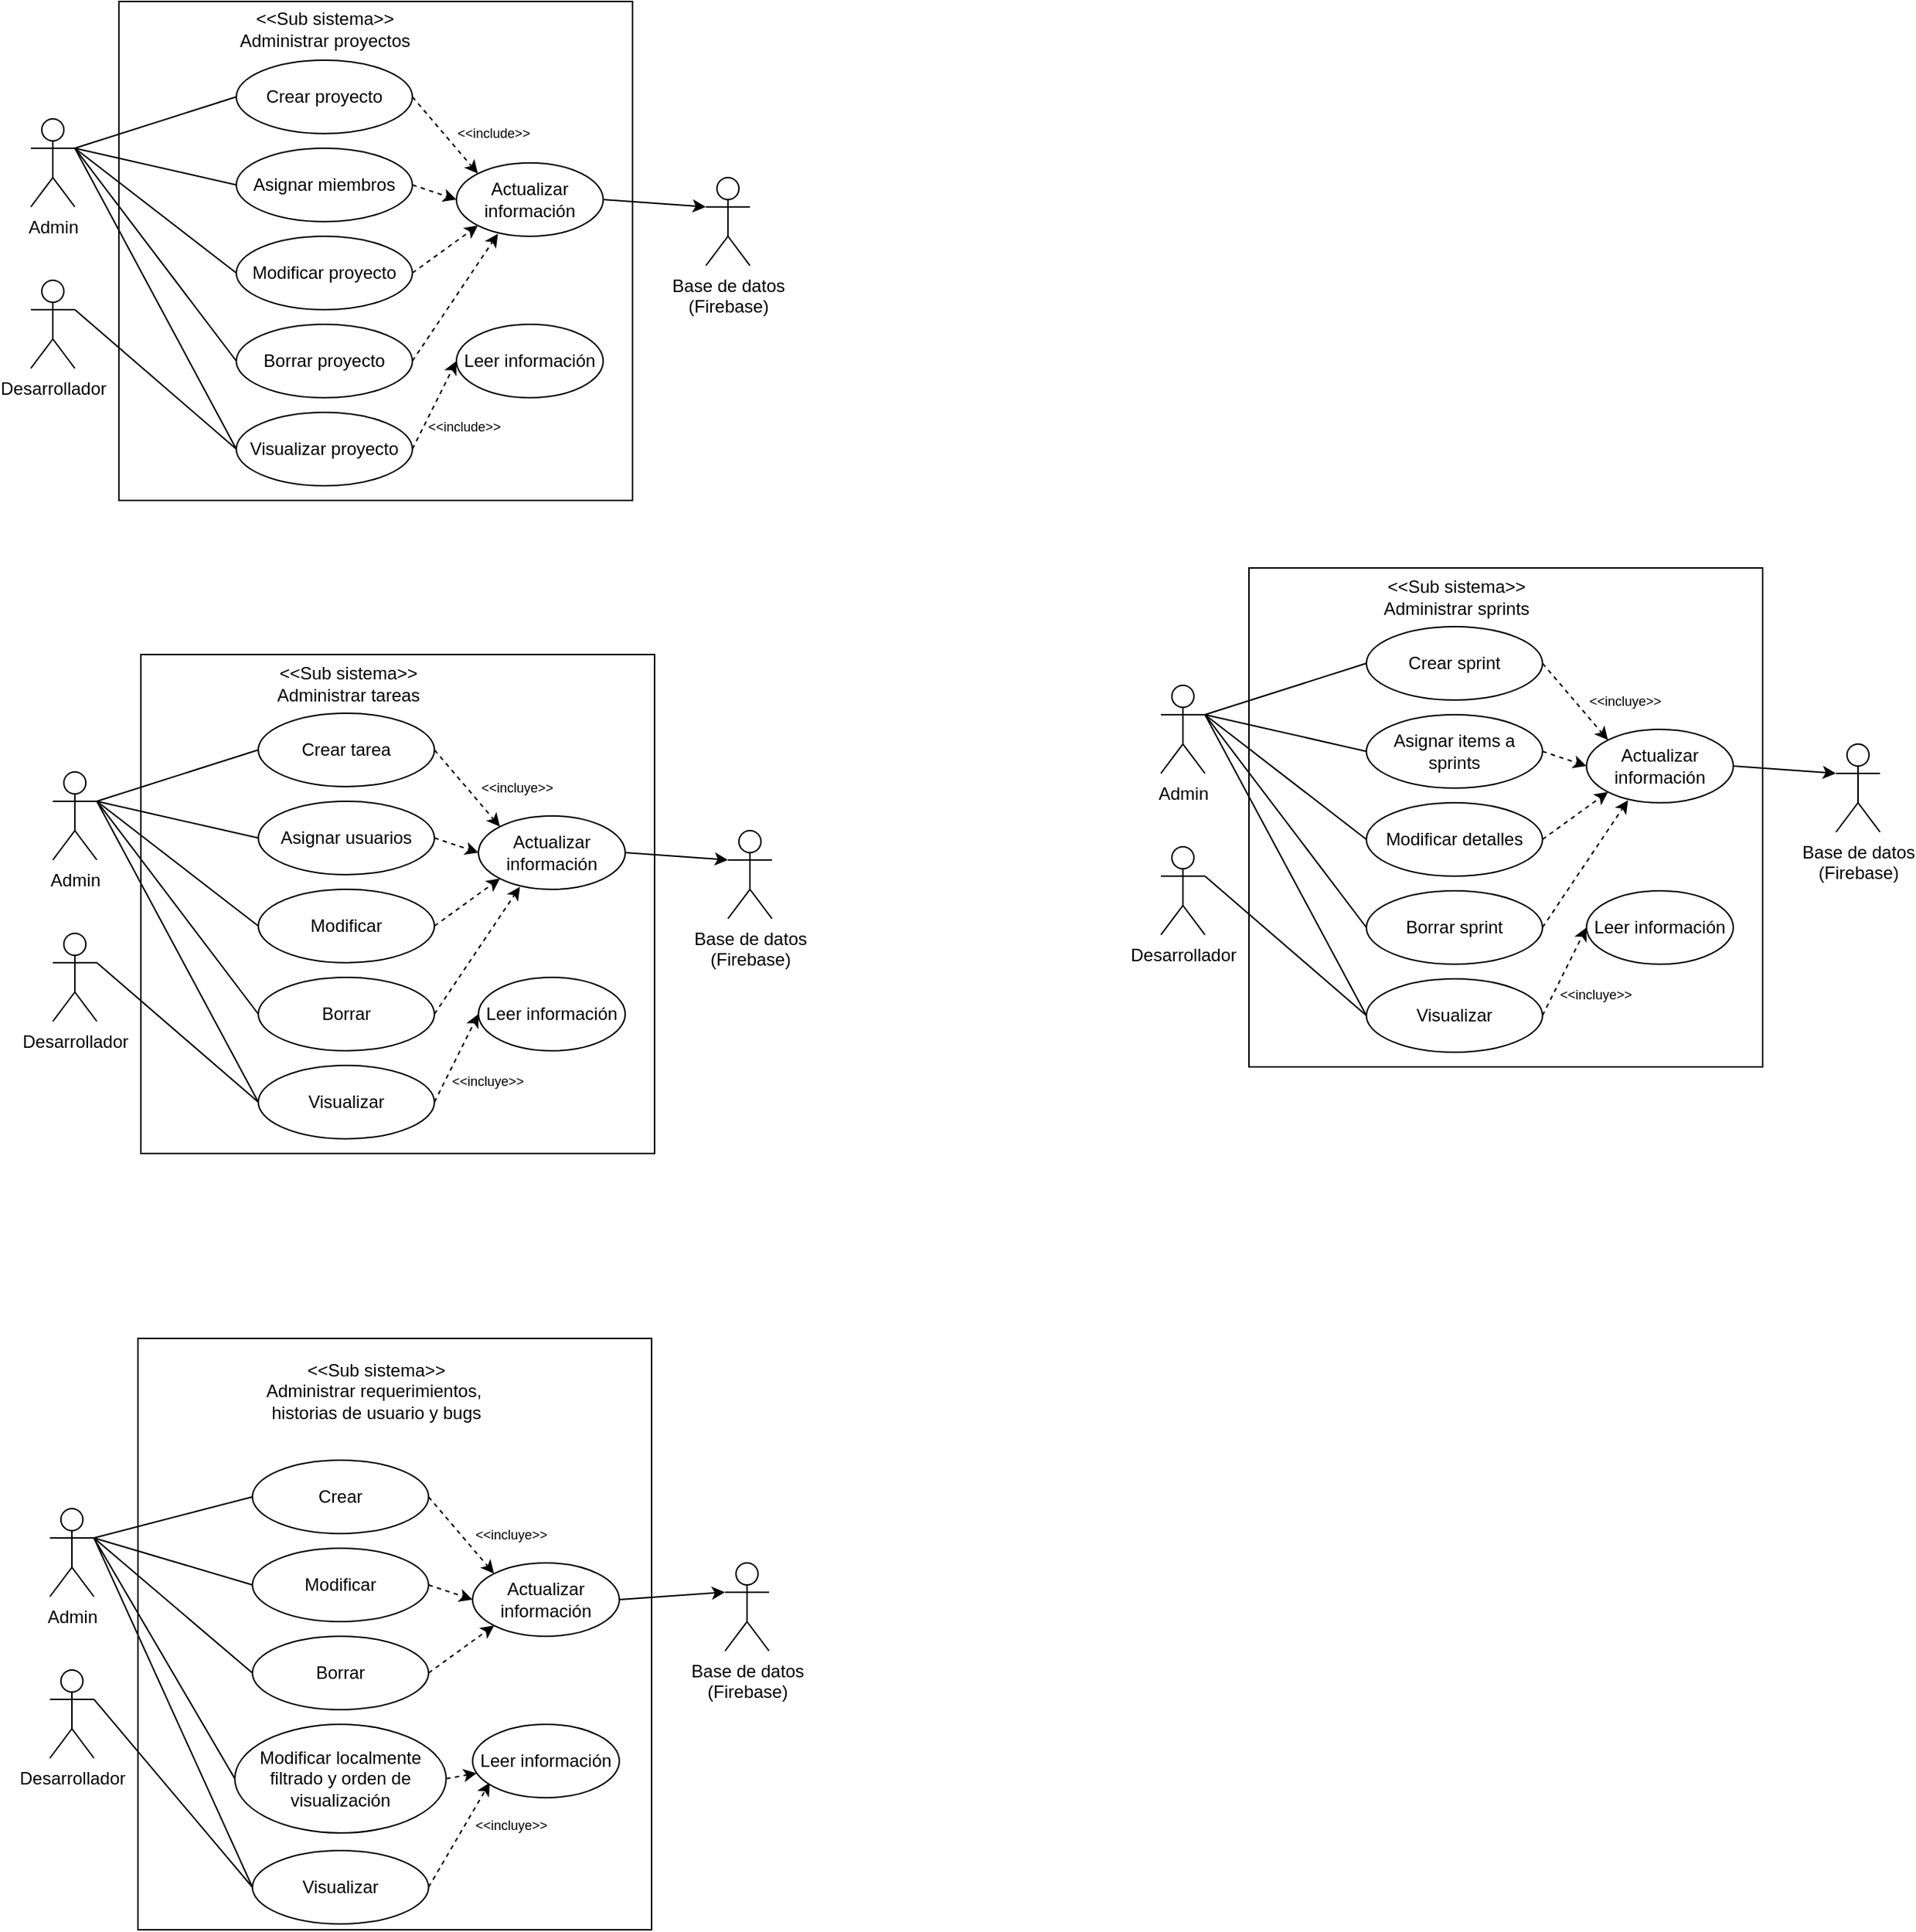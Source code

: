 <mxfile version="27.1.4">
  <diagram name="Page-1" id="r1gqqM0i9GKPcq_8EENj">
    <mxGraphModel dx="2594" dy="1499" grid="0" gridSize="10" guides="1" tooltips="1" connect="1" arrows="1" fold="1" page="1" pageScale="1" pageWidth="850" pageHeight="1100" math="0" shadow="0">
      <root>
        <mxCell id="0" />
        <mxCell id="1" parent="0" />
        <mxCell id="-OMRtR1ukcJp4NZzfe01-68" value="" style="group" parent="1" vertex="1" connectable="0">
          <mxGeometry x="170" y="149" width="490" height="341" as="geometry" />
        </mxCell>
        <mxCell id="-OMRtR1ukcJp4NZzfe01-5" value="" style="rounded=0;whiteSpace=wrap;html=1;" parent="-OMRtR1ukcJp4NZzfe01-68" vertex="1">
          <mxGeometry x="60" y="1" width="350" height="340" as="geometry" />
        </mxCell>
        <mxCell id="-OMRtR1ukcJp4NZzfe01-20" style="edgeStyle=none;rounded=0;orthogonalLoop=1;jettySize=auto;html=1;exitX=1;exitY=0.333;exitDx=0;exitDy=0;exitPerimeter=0;entryX=0;entryY=0.5;entryDx=0;entryDy=0;endArrow=none;startFill=0;" parent="-OMRtR1ukcJp4NZzfe01-68" source="-OMRtR1ukcJp4NZzfe01-1" target="-OMRtR1ukcJp4NZzfe01-6" edge="1">
          <mxGeometry relative="1" as="geometry" />
        </mxCell>
        <mxCell id="-OMRtR1ukcJp4NZzfe01-21" style="edgeStyle=none;rounded=0;orthogonalLoop=1;jettySize=auto;html=1;exitX=1;exitY=0.333;exitDx=0;exitDy=0;exitPerimeter=0;entryX=0;entryY=0.5;entryDx=0;entryDy=0;endArrow=none;startFill=0;" parent="-OMRtR1ukcJp4NZzfe01-68" source="-OMRtR1ukcJp4NZzfe01-1" target="-OMRtR1ukcJp4NZzfe01-7" edge="1">
          <mxGeometry relative="1" as="geometry" />
        </mxCell>
        <mxCell id="-OMRtR1ukcJp4NZzfe01-22" style="edgeStyle=none;rounded=0;orthogonalLoop=1;jettySize=auto;html=1;exitX=1;exitY=0.333;exitDx=0;exitDy=0;exitPerimeter=0;entryX=0;entryY=0.5;entryDx=0;entryDy=0;endArrow=none;startFill=0;" parent="-OMRtR1ukcJp4NZzfe01-68" source="-OMRtR1ukcJp4NZzfe01-1" target="-OMRtR1ukcJp4NZzfe01-11" edge="1">
          <mxGeometry relative="1" as="geometry" />
        </mxCell>
        <mxCell id="-OMRtR1ukcJp4NZzfe01-24" style="edgeStyle=none;rounded=0;orthogonalLoop=1;jettySize=auto;html=1;exitX=1;exitY=0.333;exitDx=0;exitDy=0;exitPerimeter=0;entryX=0;entryY=0.5;entryDx=0;entryDy=0;endArrow=none;startFill=0;" parent="-OMRtR1ukcJp4NZzfe01-68" source="-OMRtR1ukcJp4NZzfe01-1" target="-OMRtR1ukcJp4NZzfe01-12" edge="1">
          <mxGeometry relative="1" as="geometry" />
        </mxCell>
        <mxCell id="-OMRtR1ukcJp4NZzfe01-25" style="edgeStyle=none;rounded=0;orthogonalLoop=1;jettySize=auto;html=1;exitX=1;exitY=0.333;exitDx=0;exitDy=0;exitPerimeter=0;entryX=0;entryY=0.5;entryDx=0;entryDy=0;endArrow=none;startFill=0;" parent="-OMRtR1ukcJp4NZzfe01-68" source="-OMRtR1ukcJp4NZzfe01-1" target="-OMRtR1ukcJp4NZzfe01-8" edge="1">
          <mxGeometry relative="1" as="geometry" />
        </mxCell>
        <mxCell id="-OMRtR1ukcJp4NZzfe01-1" value="Admin" style="shape=umlActor;verticalLabelPosition=bottom;verticalAlign=top;html=1;outlineConnect=0;" parent="-OMRtR1ukcJp4NZzfe01-68" vertex="1">
          <mxGeometry y="81" width="30" height="60" as="geometry" />
        </mxCell>
        <mxCell id="-OMRtR1ukcJp4NZzfe01-26" style="edgeStyle=none;rounded=0;orthogonalLoop=1;jettySize=auto;html=1;exitX=1;exitY=0.333;exitDx=0;exitDy=0;exitPerimeter=0;entryX=0;entryY=0.5;entryDx=0;entryDy=0;endArrow=none;startFill=0;" parent="-OMRtR1ukcJp4NZzfe01-68" source="-OMRtR1ukcJp4NZzfe01-2" target="-OMRtR1ukcJp4NZzfe01-8" edge="1">
          <mxGeometry relative="1" as="geometry" />
        </mxCell>
        <mxCell id="-OMRtR1ukcJp4NZzfe01-2" value="Desarrollador" style="shape=umlActor;verticalLabelPosition=bottom;verticalAlign=top;html=1;outlineConnect=0;" parent="-OMRtR1ukcJp4NZzfe01-68" vertex="1">
          <mxGeometry y="191" width="30" height="60" as="geometry" />
        </mxCell>
        <mxCell id="-OMRtR1ukcJp4NZzfe01-34" style="edgeStyle=none;rounded=0;orthogonalLoop=1;jettySize=auto;html=1;exitX=1;exitY=0.5;exitDx=0;exitDy=0;entryX=0;entryY=0;entryDx=0;entryDy=0;dashed=1;" parent="-OMRtR1ukcJp4NZzfe01-68" source="-OMRtR1ukcJp4NZzfe01-6" target="-OMRtR1ukcJp4NZzfe01-32" edge="1">
          <mxGeometry relative="1" as="geometry" />
        </mxCell>
        <mxCell id="-OMRtR1ukcJp4NZzfe01-6" value="Crear proyecto" style="ellipse;whiteSpace=wrap;html=1;" parent="-OMRtR1ukcJp4NZzfe01-68" vertex="1">
          <mxGeometry x="140" y="41" width="120" height="50" as="geometry" />
        </mxCell>
        <mxCell id="-OMRtR1ukcJp4NZzfe01-35" style="edgeStyle=none;rounded=0;orthogonalLoop=1;jettySize=auto;html=1;exitX=1;exitY=0.5;exitDx=0;exitDy=0;entryX=0;entryY=0.5;entryDx=0;entryDy=0;dashed=1;" parent="-OMRtR1ukcJp4NZzfe01-68" source="-OMRtR1ukcJp4NZzfe01-7" target="-OMRtR1ukcJp4NZzfe01-32" edge="1">
          <mxGeometry relative="1" as="geometry" />
        </mxCell>
        <mxCell id="-OMRtR1ukcJp4NZzfe01-7" value="Asignar miembros" style="ellipse;whiteSpace=wrap;html=1;" parent="-OMRtR1ukcJp4NZzfe01-68" vertex="1">
          <mxGeometry x="140" y="101" width="120" height="50" as="geometry" />
        </mxCell>
        <mxCell id="-OMRtR1ukcJp4NZzfe01-38" style="edgeStyle=none;rounded=0;orthogonalLoop=1;jettySize=auto;html=1;exitX=1;exitY=0.5;exitDx=0;exitDy=0;entryX=0;entryY=0.5;entryDx=0;entryDy=0;dashed=1;" parent="-OMRtR1ukcJp4NZzfe01-68" source="-OMRtR1ukcJp4NZzfe01-8" target="-OMRtR1ukcJp4NZzfe01-33" edge="1">
          <mxGeometry relative="1" as="geometry" />
        </mxCell>
        <mxCell id="-OMRtR1ukcJp4NZzfe01-8" value="Visualizar proyecto" style="ellipse;whiteSpace=wrap;html=1;" parent="-OMRtR1ukcJp4NZzfe01-68" vertex="1">
          <mxGeometry x="140" y="281" width="120" height="50" as="geometry" />
        </mxCell>
        <mxCell id="-OMRtR1ukcJp4NZzfe01-36" style="edgeStyle=none;rounded=0;orthogonalLoop=1;jettySize=auto;html=1;exitX=1;exitY=0.5;exitDx=0;exitDy=0;entryX=0;entryY=1;entryDx=0;entryDy=0;dashed=1;" parent="-OMRtR1ukcJp4NZzfe01-68" source="-OMRtR1ukcJp4NZzfe01-11" target="-OMRtR1ukcJp4NZzfe01-32" edge="1">
          <mxGeometry relative="1" as="geometry" />
        </mxCell>
        <mxCell id="-OMRtR1ukcJp4NZzfe01-11" value="Modificar proyecto" style="ellipse;whiteSpace=wrap;html=1;" parent="-OMRtR1ukcJp4NZzfe01-68" vertex="1">
          <mxGeometry x="140" y="161" width="120" height="50" as="geometry" />
        </mxCell>
        <mxCell id="-OMRtR1ukcJp4NZzfe01-12" value="Borrar proyecto" style="ellipse;whiteSpace=wrap;html=1;" parent="-OMRtR1ukcJp4NZzfe01-68" vertex="1">
          <mxGeometry x="140" y="221" width="120" height="50" as="geometry" />
        </mxCell>
        <mxCell id="-OMRtR1ukcJp4NZzfe01-18" value="&lt;div&gt;&amp;lt;&amp;lt;Sub sistema&amp;gt;&amp;gt;&lt;/div&gt;Administrar proyectos" style="text;html=1;align=center;verticalAlign=middle;resizable=0;points=[];autosize=1;strokeColor=none;fillColor=none;" parent="-OMRtR1ukcJp4NZzfe01-68" vertex="1">
          <mxGeometry x="130" width="140" height="40" as="geometry" />
        </mxCell>
        <mxCell id="-OMRtR1ukcJp4NZzfe01-19" value="Base de datos&lt;div&gt;(Firebase)&lt;/div&gt;" style="shape=umlActor;verticalLabelPosition=bottom;verticalAlign=top;html=1;outlineConnect=0;" parent="-OMRtR1ukcJp4NZzfe01-68" vertex="1">
          <mxGeometry x="460" y="121" width="30" height="60" as="geometry" />
        </mxCell>
        <mxCell id="-OMRtR1ukcJp4NZzfe01-32" value="Actualizar&lt;div&gt;información&lt;/div&gt;" style="ellipse;whiteSpace=wrap;html=1;" parent="-OMRtR1ukcJp4NZzfe01-68" vertex="1">
          <mxGeometry x="290" y="111" width="100" height="50" as="geometry" />
        </mxCell>
        <mxCell id="-OMRtR1ukcJp4NZzfe01-33" value="Leer información" style="ellipse;whiteSpace=wrap;html=1;" parent="-OMRtR1ukcJp4NZzfe01-68" vertex="1">
          <mxGeometry x="290" y="221" width="100" height="50" as="geometry" />
        </mxCell>
        <mxCell id="-OMRtR1ukcJp4NZzfe01-37" style="edgeStyle=none;rounded=0;orthogonalLoop=1;jettySize=auto;html=1;exitX=1;exitY=0.5;exitDx=0;exitDy=0;entryX=0.283;entryY=0.965;entryDx=0;entryDy=0;entryPerimeter=0;dashed=1;" parent="-OMRtR1ukcJp4NZzfe01-68" source="-OMRtR1ukcJp4NZzfe01-12" target="-OMRtR1ukcJp4NZzfe01-32" edge="1">
          <mxGeometry relative="1" as="geometry" />
        </mxCell>
        <mxCell id="-OMRtR1ukcJp4NZzfe01-39" style="edgeStyle=none;rounded=0;orthogonalLoop=1;jettySize=auto;html=1;exitX=1;exitY=0.5;exitDx=0;exitDy=0;entryX=0;entryY=0.333;entryDx=0;entryDy=0;entryPerimeter=0;" parent="-OMRtR1ukcJp4NZzfe01-68" source="-OMRtR1ukcJp4NZzfe01-32" target="-OMRtR1ukcJp4NZzfe01-19" edge="1">
          <mxGeometry relative="1" as="geometry" />
        </mxCell>
        <mxCell id="-OMRtR1ukcJp4NZzfe01-40" value="&amp;lt;&amp;lt;include&amp;gt;&amp;gt;" style="text;html=1;align=center;verticalAlign=middle;resizable=0;points=[];autosize=1;strokeColor=none;fillColor=none;fontSize=9;" parent="-OMRtR1ukcJp4NZzfe01-68" vertex="1">
          <mxGeometry x="280" y="81" width="70" height="20" as="geometry" />
        </mxCell>
        <mxCell id="-OMRtR1ukcJp4NZzfe01-41" value="&amp;lt;&amp;lt;include&amp;gt;&amp;gt;" style="text;html=1;align=center;verticalAlign=middle;resizable=0;points=[];autosize=1;strokeColor=none;fillColor=none;fontSize=9;" parent="-OMRtR1ukcJp4NZzfe01-68" vertex="1">
          <mxGeometry x="260" y="281" width="70" height="20" as="geometry" />
        </mxCell>
        <mxCell id="-OMRtR1ukcJp4NZzfe01-69" value="" style="group" parent="1" vertex="1" connectable="0">
          <mxGeometry x="185" y="594" width="490" height="341" as="geometry" />
        </mxCell>
        <mxCell id="-OMRtR1ukcJp4NZzfe01-70" value="" style="rounded=0;whiteSpace=wrap;html=1;" parent="-OMRtR1ukcJp4NZzfe01-69" vertex="1">
          <mxGeometry x="60" y="1" width="350" height="340" as="geometry" />
        </mxCell>
        <mxCell id="-OMRtR1ukcJp4NZzfe01-71" style="edgeStyle=none;rounded=0;orthogonalLoop=1;jettySize=auto;html=1;exitX=1;exitY=0.333;exitDx=0;exitDy=0;exitPerimeter=0;entryX=0;entryY=0.5;entryDx=0;entryDy=0;endArrow=none;startFill=0;" parent="-OMRtR1ukcJp4NZzfe01-69" source="-OMRtR1ukcJp4NZzfe01-76" target="-OMRtR1ukcJp4NZzfe01-80" edge="1">
          <mxGeometry relative="1" as="geometry" />
        </mxCell>
        <mxCell id="-OMRtR1ukcJp4NZzfe01-72" style="edgeStyle=none;rounded=0;orthogonalLoop=1;jettySize=auto;html=1;exitX=1;exitY=0.333;exitDx=0;exitDy=0;exitPerimeter=0;entryX=0;entryY=0.5;entryDx=0;entryDy=0;endArrow=none;startFill=0;" parent="-OMRtR1ukcJp4NZzfe01-69" source="-OMRtR1ukcJp4NZzfe01-76" target="-OMRtR1ukcJp4NZzfe01-82" edge="1">
          <mxGeometry relative="1" as="geometry" />
        </mxCell>
        <mxCell id="-OMRtR1ukcJp4NZzfe01-73" style="edgeStyle=none;rounded=0;orthogonalLoop=1;jettySize=auto;html=1;exitX=1;exitY=0.333;exitDx=0;exitDy=0;exitPerimeter=0;entryX=0;entryY=0.5;entryDx=0;entryDy=0;endArrow=none;startFill=0;" parent="-OMRtR1ukcJp4NZzfe01-69" source="-OMRtR1ukcJp4NZzfe01-76" target="-OMRtR1ukcJp4NZzfe01-86" edge="1">
          <mxGeometry relative="1" as="geometry" />
        </mxCell>
        <mxCell id="-OMRtR1ukcJp4NZzfe01-74" style="edgeStyle=none;rounded=0;orthogonalLoop=1;jettySize=auto;html=1;exitX=1;exitY=0.333;exitDx=0;exitDy=0;exitPerimeter=0;entryX=0;entryY=0.5;entryDx=0;entryDy=0;endArrow=none;startFill=0;" parent="-OMRtR1ukcJp4NZzfe01-69" source="-OMRtR1ukcJp4NZzfe01-76" target="-OMRtR1ukcJp4NZzfe01-87" edge="1">
          <mxGeometry relative="1" as="geometry" />
        </mxCell>
        <mxCell id="-OMRtR1ukcJp4NZzfe01-75" style="edgeStyle=none;rounded=0;orthogonalLoop=1;jettySize=auto;html=1;exitX=1;exitY=0.333;exitDx=0;exitDy=0;exitPerimeter=0;entryX=0;entryY=0.5;entryDx=0;entryDy=0;endArrow=none;startFill=0;" parent="-OMRtR1ukcJp4NZzfe01-69" source="-OMRtR1ukcJp4NZzfe01-76" target="-OMRtR1ukcJp4NZzfe01-84" edge="1">
          <mxGeometry relative="1" as="geometry" />
        </mxCell>
        <mxCell id="-OMRtR1ukcJp4NZzfe01-76" value="Admin" style="shape=umlActor;verticalLabelPosition=bottom;verticalAlign=top;html=1;outlineConnect=0;" parent="-OMRtR1ukcJp4NZzfe01-69" vertex="1">
          <mxGeometry y="81" width="30" height="60" as="geometry" />
        </mxCell>
        <mxCell id="-OMRtR1ukcJp4NZzfe01-77" style="edgeStyle=none;rounded=0;orthogonalLoop=1;jettySize=auto;html=1;exitX=1;exitY=0.333;exitDx=0;exitDy=0;exitPerimeter=0;entryX=0;entryY=0.5;entryDx=0;entryDy=0;endArrow=none;startFill=0;" parent="-OMRtR1ukcJp4NZzfe01-69" source="-OMRtR1ukcJp4NZzfe01-78" target="-OMRtR1ukcJp4NZzfe01-84" edge="1">
          <mxGeometry relative="1" as="geometry" />
        </mxCell>
        <mxCell id="-OMRtR1ukcJp4NZzfe01-78" value="Desarrollador" style="shape=umlActor;verticalLabelPosition=bottom;verticalAlign=top;html=1;outlineConnect=0;" parent="-OMRtR1ukcJp4NZzfe01-69" vertex="1">
          <mxGeometry y="191" width="30" height="60" as="geometry" />
        </mxCell>
        <mxCell id="-OMRtR1ukcJp4NZzfe01-79" style="edgeStyle=none;rounded=0;orthogonalLoop=1;jettySize=auto;html=1;exitX=1;exitY=0.5;exitDx=0;exitDy=0;entryX=0;entryY=0;entryDx=0;entryDy=0;dashed=1;" parent="-OMRtR1ukcJp4NZzfe01-69" source="-OMRtR1ukcJp4NZzfe01-80" target="-OMRtR1ukcJp4NZzfe01-90" edge="1">
          <mxGeometry relative="1" as="geometry" />
        </mxCell>
        <mxCell id="-OMRtR1ukcJp4NZzfe01-80" value="Crear tarea" style="ellipse;whiteSpace=wrap;html=1;" parent="-OMRtR1ukcJp4NZzfe01-69" vertex="1">
          <mxGeometry x="140" y="41" width="120" height="50" as="geometry" />
        </mxCell>
        <mxCell id="-OMRtR1ukcJp4NZzfe01-81" style="edgeStyle=none;rounded=0;orthogonalLoop=1;jettySize=auto;html=1;exitX=1;exitY=0.5;exitDx=0;exitDy=0;entryX=0;entryY=0.5;entryDx=0;entryDy=0;dashed=1;" parent="-OMRtR1ukcJp4NZzfe01-69" source="-OMRtR1ukcJp4NZzfe01-82" target="-OMRtR1ukcJp4NZzfe01-90" edge="1">
          <mxGeometry relative="1" as="geometry" />
        </mxCell>
        <mxCell id="-OMRtR1ukcJp4NZzfe01-82" value="Asignar usuarios" style="ellipse;whiteSpace=wrap;html=1;" parent="-OMRtR1ukcJp4NZzfe01-69" vertex="1">
          <mxGeometry x="140" y="101" width="120" height="50" as="geometry" />
        </mxCell>
        <mxCell id="-OMRtR1ukcJp4NZzfe01-83" style="edgeStyle=none;rounded=0;orthogonalLoop=1;jettySize=auto;html=1;exitX=1;exitY=0.5;exitDx=0;exitDy=0;entryX=0;entryY=0.5;entryDx=0;entryDy=0;dashed=1;" parent="-OMRtR1ukcJp4NZzfe01-69" source="-OMRtR1ukcJp4NZzfe01-84" target="-OMRtR1ukcJp4NZzfe01-91" edge="1">
          <mxGeometry relative="1" as="geometry" />
        </mxCell>
        <mxCell id="-OMRtR1ukcJp4NZzfe01-84" value="Visualizar" style="ellipse;whiteSpace=wrap;html=1;" parent="-OMRtR1ukcJp4NZzfe01-69" vertex="1">
          <mxGeometry x="140" y="281" width="120" height="50" as="geometry" />
        </mxCell>
        <mxCell id="-OMRtR1ukcJp4NZzfe01-85" style="edgeStyle=none;rounded=0;orthogonalLoop=1;jettySize=auto;html=1;exitX=1;exitY=0.5;exitDx=0;exitDy=0;entryX=0;entryY=1;entryDx=0;entryDy=0;dashed=1;" parent="-OMRtR1ukcJp4NZzfe01-69" source="-OMRtR1ukcJp4NZzfe01-86" target="-OMRtR1ukcJp4NZzfe01-90" edge="1">
          <mxGeometry relative="1" as="geometry" />
        </mxCell>
        <mxCell id="-OMRtR1ukcJp4NZzfe01-86" value="Modificar" style="ellipse;whiteSpace=wrap;html=1;" parent="-OMRtR1ukcJp4NZzfe01-69" vertex="1">
          <mxGeometry x="140" y="161" width="120" height="50" as="geometry" />
        </mxCell>
        <mxCell id="-OMRtR1ukcJp4NZzfe01-87" value="Borrar" style="ellipse;whiteSpace=wrap;html=1;" parent="-OMRtR1ukcJp4NZzfe01-69" vertex="1">
          <mxGeometry x="140" y="221" width="120" height="50" as="geometry" />
        </mxCell>
        <mxCell id="-OMRtR1ukcJp4NZzfe01-88" value="&lt;div&gt;&amp;lt;&amp;lt;Sub sistema&amp;gt;&amp;gt;&lt;/div&gt;Administrar tareas" style="text;html=1;align=center;verticalAlign=middle;resizable=0;points=[];autosize=1;strokeColor=none;fillColor=none;" parent="-OMRtR1ukcJp4NZzfe01-69" vertex="1">
          <mxGeometry x="143" width="115" height="41" as="geometry" />
        </mxCell>
        <mxCell id="-OMRtR1ukcJp4NZzfe01-89" value="Base de datos&lt;div&gt;(Firebase)&lt;/div&gt;" style="shape=umlActor;verticalLabelPosition=bottom;verticalAlign=top;html=1;outlineConnect=0;" parent="-OMRtR1ukcJp4NZzfe01-69" vertex="1">
          <mxGeometry x="460" y="121" width="30" height="60" as="geometry" />
        </mxCell>
        <mxCell id="-OMRtR1ukcJp4NZzfe01-90" value="Actualizar&lt;div&gt;información&lt;/div&gt;" style="ellipse;whiteSpace=wrap;html=1;" parent="-OMRtR1ukcJp4NZzfe01-69" vertex="1">
          <mxGeometry x="290" y="111" width="100" height="50" as="geometry" />
        </mxCell>
        <mxCell id="-OMRtR1ukcJp4NZzfe01-91" value="Leer información" style="ellipse;whiteSpace=wrap;html=1;" parent="-OMRtR1ukcJp4NZzfe01-69" vertex="1">
          <mxGeometry x="290" y="221" width="100" height="50" as="geometry" />
        </mxCell>
        <mxCell id="-OMRtR1ukcJp4NZzfe01-92" style="edgeStyle=none;rounded=0;orthogonalLoop=1;jettySize=auto;html=1;exitX=1;exitY=0.5;exitDx=0;exitDy=0;entryX=0.283;entryY=0.965;entryDx=0;entryDy=0;entryPerimeter=0;dashed=1;" parent="-OMRtR1ukcJp4NZzfe01-69" source="-OMRtR1ukcJp4NZzfe01-87" target="-OMRtR1ukcJp4NZzfe01-90" edge="1">
          <mxGeometry relative="1" as="geometry" />
        </mxCell>
        <mxCell id="-OMRtR1ukcJp4NZzfe01-93" style="edgeStyle=none;rounded=0;orthogonalLoop=1;jettySize=auto;html=1;exitX=1;exitY=0.5;exitDx=0;exitDy=0;entryX=0;entryY=0.333;entryDx=0;entryDy=0;entryPerimeter=0;" parent="-OMRtR1ukcJp4NZzfe01-69" source="-OMRtR1ukcJp4NZzfe01-90" target="-OMRtR1ukcJp4NZzfe01-89" edge="1">
          <mxGeometry relative="1" as="geometry" />
        </mxCell>
        <mxCell id="-OMRtR1ukcJp4NZzfe01-94" value="&amp;lt;&amp;lt;incluye&amp;gt;&amp;gt;" style="text;html=1;align=center;verticalAlign=middle;resizable=0;points=[];autosize=1;strokeColor=none;fillColor=none;fontSize=9;" parent="-OMRtR1ukcJp4NZzfe01-69" vertex="1">
          <mxGeometry x="282" y="80" width="67" height="23" as="geometry" />
        </mxCell>
        <mxCell id="-OMRtR1ukcJp4NZzfe01-95" value="&amp;lt;&amp;lt;incluye&amp;gt;&amp;gt;" style="text;html=1;align=center;verticalAlign=middle;resizable=0;points=[];autosize=1;strokeColor=none;fillColor=none;fontSize=9;" parent="-OMRtR1ukcJp4NZzfe01-69" vertex="1">
          <mxGeometry x="262" y="280" width="67" height="23" as="geometry" />
        </mxCell>
        <mxCell id="66SqNmB7uxcCke6DBR4o-3" value="" style="group" vertex="1" connectable="0" parent="1">
          <mxGeometry x="940" y="535" width="490" height="341" as="geometry" />
        </mxCell>
        <mxCell id="66SqNmB7uxcCke6DBR4o-4" value="" style="rounded=0;whiteSpace=wrap;html=1;" vertex="1" parent="66SqNmB7uxcCke6DBR4o-3">
          <mxGeometry x="60" y="1" width="350" height="340" as="geometry" />
        </mxCell>
        <mxCell id="66SqNmB7uxcCke6DBR4o-5" style="edgeStyle=none;rounded=0;orthogonalLoop=1;jettySize=auto;html=1;exitX=1;exitY=0.333;exitDx=0;exitDy=0;exitPerimeter=0;entryX=0;entryY=0.5;entryDx=0;entryDy=0;endArrow=none;startFill=0;" edge="1" parent="66SqNmB7uxcCke6DBR4o-3" source="66SqNmB7uxcCke6DBR4o-10" target="66SqNmB7uxcCke6DBR4o-14">
          <mxGeometry relative="1" as="geometry" />
        </mxCell>
        <mxCell id="66SqNmB7uxcCke6DBR4o-6" style="edgeStyle=none;rounded=0;orthogonalLoop=1;jettySize=auto;html=1;exitX=1;exitY=0.333;exitDx=0;exitDy=0;exitPerimeter=0;entryX=0;entryY=0.5;entryDx=0;entryDy=0;endArrow=none;startFill=0;" edge="1" parent="66SqNmB7uxcCke6DBR4o-3" source="66SqNmB7uxcCke6DBR4o-10" target="66SqNmB7uxcCke6DBR4o-16">
          <mxGeometry relative="1" as="geometry" />
        </mxCell>
        <mxCell id="66SqNmB7uxcCke6DBR4o-7" style="edgeStyle=none;rounded=0;orthogonalLoop=1;jettySize=auto;html=1;exitX=1;exitY=0.333;exitDx=0;exitDy=0;exitPerimeter=0;entryX=0;entryY=0.5;entryDx=0;entryDy=0;endArrow=none;startFill=0;" edge="1" parent="66SqNmB7uxcCke6DBR4o-3" source="66SqNmB7uxcCke6DBR4o-10" target="66SqNmB7uxcCke6DBR4o-20">
          <mxGeometry relative="1" as="geometry" />
        </mxCell>
        <mxCell id="66SqNmB7uxcCke6DBR4o-8" style="edgeStyle=none;rounded=0;orthogonalLoop=1;jettySize=auto;html=1;exitX=1;exitY=0.333;exitDx=0;exitDy=0;exitPerimeter=0;entryX=0;entryY=0.5;entryDx=0;entryDy=0;endArrow=none;startFill=0;" edge="1" parent="66SqNmB7uxcCke6DBR4o-3" source="66SqNmB7uxcCke6DBR4o-10" target="66SqNmB7uxcCke6DBR4o-21">
          <mxGeometry relative="1" as="geometry" />
        </mxCell>
        <mxCell id="66SqNmB7uxcCke6DBR4o-9" style="edgeStyle=none;rounded=0;orthogonalLoop=1;jettySize=auto;html=1;exitX=1;exitY=0.333;exitDx=0;exitDy=0;exitPerimeter=0;entryX=0;entryY=0.5;entryDx=0;entryDy=0;endArrow=none;startFill=0;" edge="1" parent="66SqNmB7uxcCke6DBR4o-3" source="66SqNmB7uxcCke6DBR4o-10" target="66SqNmB7uxcCke6DBR4o-18">
          <mxGeometry relative="1" as="geometry" />
        </mxCell>
        <mxCell id="66SqNmB7uxcCke6DBR4o-10" value="Admin" style="shape=umlActor;verticalLabelPosition=bottom;verticalAlign=top;html=1;outlineConnect=0;" vertex="1" parent="66SqNmB7uxcCke6DBR4o-3">
          <mxGeometry y="81" width="30" height="60" as="geometry" />
        </mxCell>
        <mxCell id="66SqNmB7uxcCke6DBR4o-11" style="edgeStyle=none;rounded=0;orthogonalLoop=1;jettySize=auto;html=1;exitX=1;exitY=0.333;exitDx=0;exitDy=0;exitPerimeter=0;entryX=0;entryY=0.5;entryDx=0;entryDy=0;endArrow=none;startFill=0;" edge="1" parent="66SqNmB7uxcCke6DBR4o-3" source="66SqNmB7uxcCke6DBR4o-12" target="66SqNmB7uxcCke6DBR4o-18">
          <mxGeometry relative="1" as="geometry" />
        </mxCell>
        <mxCell id="66SqNmB7uxcCke6DBR4o-12" value="Desarrollador" style="shape=umlActor;verticalLabelPosition=bottom;verticalAlign=top;html=1;outlineConnect=0;" vertex="1" parent="66SqNmB7uxcCke6DBR4o-3">
          <mxGeometry y="191" width="30" height="60" as="geometry" />
        </mxCell>
        <mxCell id="66SqNmB7uxcCke6DBR4o-13" style="edgeStyle=none;rounded=0;orthogonalLoop=1;jettySize=auto;html=1;exitX=1;exitY=0.5;exitDx=0;exitDy=0;entryX=0;entryY=0;entryDx=0;entryDy=0;dashed=1;" edge="1" parent="66SqNmB7uxcCke6DBR4o-3" source="66SqNmB7uxcCke6DBR4o-14" target="66SqNmB7uxcCke6DBR4o-24">
          <mxGeometry relative="1" as="geometry" />
        </mxCell>
        <mxCell id="66SqNmB7uxcCke6DBR4o-14" value="Crear sprint" style="ellipse;whiteSpace=wrap;html=1;" vertex="1" parent="66SqNmB7uxcCke6DBR4o-3">
          <mxGeometry x="140" y="41" width="120" height="50" as="geometry" />
        </mxCell>
        <mxCell id="66SqNmB7uxcCke6DBR4o-15" style="edgeStyle=none;rounded=0;orthogonalLoop=1;jettySize=auto;html=1;exitX=1;exitY=0.5;exitDx=0;exitDy=0;entryX=0;entryY=0.5;entryDx=0;entryDy=0;dashed=1;" edge="1" parent="66SqNmB7uxcCke6DBR4o-3" source="66SqNmB7uxcCke6DBR4o-16" target="66SqNmB7uxcCke6DBR4o-24">
          <mxGeometry relative="1" as="geometry" />
        </mxCell>
        <mxCell id="66SqNmB7uxcCke6DBR4o-16" value="Asignar items a sprints" style="ellipse;whiteSpace=wrap;html=1;" vertex="1" parent="66SqNmB7uxcCke6DBR4o-3">
          <mxGeometry x="140" y="101" width="120" height="50" as="geometry" />
        </mxCell>
        <mxCell id="66SqNmB7uxcCke6DBR4o-17" style="edgeStyle=none;rounded=0;orthogonalLoop=1;jettySize=auto;html=1;exitX=1;exitY=0.5;exitDx=0;exitDy=0;entryX=0;entryY=0.5;entryDx=0;entryDy=0;dashed=1;" edge="1" parent="66SqNmB7uxcCke6DBR4o-3" source="66SqNmB7uxcCke6DBR4o-18" target="66SqNmB7uxcCke6DBR4o-25">
          <mxGeometry relative="1" as="geometry" />
        </mxCell>
        <mxCell id="66SqNmB7uxcCke6DBR4o-18" value="Visualizar" style="ellipse;whiteSpace=wrap;html=1;" vertex="1" parent="66SqNmB7uxcCke6DBR4o-3">
          <mxGeometry x="140" y="281" width="120" height="50" as="geometry" />
        </mxCell>
        <mxCell id="66SqNmB7uxcCke6DBR4o-19" style="edgeStyle=none;rounded=0;orthogonalLoop=1;jettySize=auto;html=1;exitX=1;exitY=0.5;exitDx=0;exitDy=0;entryX=0;entryY=1;entryDx=0;entryDy=0;dashed=1;" edge="1" parent="66SqNmB7uxcCke6DBR4o-3" source="66SqNmB7uxcCke6DBR4o-20" target="66SqNmB7uxcCke6DBR4o-24">
          <mxGeometry relative="1" as="geometry" />
        </mxCell>
        <mxCell id="66SqNmB7uxcCke6DBR4o-20" value="Modificar detalles" style="ellipse;whiteSpace=wrap;html=1;" vertex="1" parent="66SqNmB7uxcCke6DBR4o-3">
          <mxGeometry x="140" y="161" width="120" height="50" as="geometry" />
        </mxCell>
        <mxCell id="66SqNmB7uxcCke6DBR4o-21" value="Borrar sprint" style="ellipse;whiteSpace=wrap;html=1;" vertex="1" parent="66SqNmB7uxcCke6DBR4o-3">
          <mxGeometry x="140" y="221" width="120" height="50" as="geometry" />
        </mxCell>
        <mxCell id="66SqNmB7uxcCke6DBR4o-22" value="&lt;div&gt;&amp;lt;&amp;lt;Sub sistema&amp;gt;&amp;gt;&lt;/div&gt;Administrar sprints" style="text;html=1;align=center;verticalAlign=middle;resizable=0;points=[];autosize=1;strokeColor=none;fillColor=none;" vertex="1" parent="66SqNmB7uxcCke6DBR4o-3">
          <mxGeometry x="142" width="117" height="41" as="geometry" />
        </mxCell>
        <mxCell id="66SqNmB7uxcCke6DBR4o-23" value="Base de datos&lt;div&gt;(Firebase)&lt;/div&gt;" style="shape=umlActor;verticalLabelPosition=bottom;verticalAlign=top;html=1;outlineConnect=0;" vertex="1" parent="66SqNmB7uxcCke6DBR4o-3">
          <mxGeometry x="460" y="121" width="30" height="60" as="geometry" />
        </mxCell>
        <mxCell id="66SqNmB7uxcCke6DBR4o-24" value="Actualizar&lt;div&gt;información&lt;/div&gt;" style="ellipse;whiteSpace=wrap;html=1;" vertex="1" parent="66SqNmB7uxcCke6DBR4o-3">
          <mxGeometry x="290" y="111" width="100" height="50" as="geometry" />
        </mxCell>
        <mxCell id="66SqNmB7uxcCke6DBR4o-25" value="Leer información" style="ellipse;whiteSpace=wrap;html=1;" vertex="1" parent="66SqNmB7uxcCke6DBR4o-3">
          <mxGeometry x="290" y="221" width="100" height="50" as="geometry" />
        </mxCell>
        <mxCell id="66SqNmB7uxcCke6DBR4o-26" style="edgeStyle=none;rounded=0;orthogonalLoop=1;jettySize=auto;html=1;exitX=1;exitY=0.5;exitDx=0;exitDy=0;entryX=0.283;entryY=0.965;entryDx=0;entryDy=0;entryPerimeter=0;dashed=1;" edge="1" parent="66SqNmB7uxcCke6DBR4o-3" source="66SqNmB7uxcCke6DBR4o-21" target="66SqNmB7uxcCke6DBR4o-24">
          <mxGeometry relative="1" as="geometry" />
        </mxCell>
        <mxCell id="66SqNmB7uxcCke6DBR4o-27" style="edgeStyle=none;rounded=0;orthogonalLoop=1;jettySize=auto;html=1;exitX=1;exitY=0.5;exitDx=0;exitDy=0;entryX=0;entryY=0.333;entryDx=0;entryDy=0;entryPerimeter=0;" edge="1" parent="66SqNmB7uxcCke6DBR4o-3" source="66SqNmB7uxcCke6DBR4o-24" target="66SqNmB7uxcCke6DBR4o-23">
          <mxGeometry relative="1" as="geometry" />
        </mxCell>
        <mxCell id="66SqNmB7uxcCke6DBR4o-28" value="&amp;lt;&amp;lt;incluye&amp;gt;&amp;gt;" style="text;html=1;align=center;verticalAlign=middle;resizable=0;points=[];autosize=1;strokeColor=none;fillColor=none;fontSize=9;" vertex="1" parent="66SqNmB7uxcCke6DBR4o-3">
          <mxGeometry x="282" y="80" width="67" height="23" as="geometry" />
        </mxCell>
        <mxCell id="66SqNmB7uxcCke6DBR4o-29" value="&amp;lt;&amp;lt;incluye&amp;gt;&amp;gt;" style="text;html=1;align=center;verticalAlign=middle;resizable=0;points=[];autosize=1;strokeColor=none;fillColor=none;fontSize=9;" vertex="1" parent="66SqNmB7uxcCke6DBR4o-3">
          <mxGeometry x="262" y="280" width="67" height="23" as="geometry" />
        </mxCell>
        <mxCell id="66SqNmB7uxcCke6DBR4o-86" value="" style="group" vertex="1" connectable="0" parent="1">
          <mxGeometry x="183" y="1060" width="490" height="404" as="geometry" />
        </mxCell>
        <mxCell id="66SqNmB7uxcCke6DBR4o-87" value="" style="rounded=0;whiteSpace=wrap;html=1;" vertex="1" parent="66SqNmB7uxcCke6DBR4o-86">
          <mxGeometry x="60" y="1" width="350" height="403" as="geometry" />
        </mxCell>
        <mxCell id="66SqNmB7uxcCke6DBR4o-88" style="edgeStyle=none;rounded=0;orthogonalLoop=1;jettySize=auto;html=1;exitX=1;exitY=0.333;exitDx=0;exitDy=0;exitPerimeter=0;entryX=0;entryY=0.5;entryDx=0;entryDy=0;endArrow=none;startFill=0;" edge="1" parent="66SqNmB7uxcCke6DBR4o-86" source="66SqNmB7uxcCke6DBR4o-93" target="66SqNmB7uxcCke6DBR4o-97">
          <mxGeometry relative="1" as="geometry" />
        </mxCell>
        <mxCell id="66SqNmB7uxcCke6DBR4o-89" style="edgeStyle=none;rounded=0;orthogonalLoop=1;jettySize=auto;html=1;exitX=1;exitY=0.333;exitDx=0;exitDy=0;exitPerimeter=0;entryX=0;entryY=0.5;entryDx=0;entryDy=0;endArrow=none;startFill=0;" edge="1" parent="66SqNmB7uxcCke6DBR4o-86" source="66SqNmB7uxcCke6DBR4o-93" target="66SqNmB7uxcCke6DBR4o-99">
          <mxGeometry relative="1" as="geometry" />
        </mxCell>
        <mxCell id="66SqNmB7uxcCke6DBR4o-90" style="edgeStyle=none;rounded=0;orthogonalLoop=1;jettySize=auto;html=1;exitX=1;exitY=0.333;exitDx=0;exitDy=0;exitPerimeter=0;entryX=0;entryY=0.5;entryDx=0;entryDy=0;endArrow=none;startFill=0;" edge="1" parent="66SqNmB7uxcCke6DBR4o-86" source="66SqNmB7uxcCke6DBR4o-93" target="66SqNmB7uxcCke6DBR4o-103">
          <mxGeometry relative="1" as="geometry" />
        </mxCell>
        <mxCell id="66SqNmB7uxcCke6DBR4o-91" style="edgeStyle=none;rounded=0;orthogonalLoop=1;jettySize=auto;html=1;exitX=1;exitY=0.333;exitDx=0;exitDy=0;exitPerimeter=0;entryX=0;entryY=0.5;entryDx=0;entryDy=0;endArrow=none;startFill=0;" edge="1" parent="66SqNmB7uxcCke6DBR4o-86" source="66SqNmB7uxcCke6DBR4o-93" target="66SqNmB7uxcCke6DBR4o-104">
          <mxGeometry relative="1" as="geometry" />
        </mxCell>
        <mxCell id="66SqNmB7uxcCke6DBR4o-92" style="edgeStyle=none;rounded=0;orthogonalLoop=1;jettySize=auto;html=1;exitX=1;exitY=0.333;exitDx=0;exitDy=0;exitPerimeter=0;entryX=0;entryY=0.5;entryDx=0;entryDy=0;endArrow=none;startFill=0;" edge="1" parent="66SqNmB7uxcCke6DBR4o-86" source="66SqNmB7uxcCke6DBR4o-93" target="66SqNmB7uxcCke6DBR4o-101">
          <mxGeometry relative="1" as="geometry" />
        </mxCell>
        <mxCell id="66SqNmB7uxcCke6DBR4o-93" value="Admin" style="shape=umlActor;verticalLabelPosition=bottom;verticalAlign=top;html=1;outlineConnect=0;" vertex="1" parent="66SqNmB7uxcCke6DBR4o-86">
          <mxGeometry y="117" width="30" height="60" as="geometry" />
        </mxCell>
        <mxCell id="66SqNmB7uxcCke6DBR4o-94" style="edgeStyle=none;rounded=0;orthogonalLoop=1;jettySize=auto;html=1;exitX=1;exitY=0.333;exitDx=0;exitDy=0;exitPerimeter=0;entryX=0;entryY=0.5;entryDx=0;entryDy=0;endArrow=none;startFill=0;" edge="1" parent="66SqNmB7uxcCke6DBR4o-86" source="66SqNmB7uxcCke6DBR4o-95" target="66SqNmB7uxcCke6DBR4o-101">
          <mxGeometry relative="1" as="geometry" />
        </mxCell>
        <mxCell id="66SqNmB7uxcCke6DBR4o-95" value="Desarrollador" style="shape=umlActor;verticalLabelPosition=bottom;verticalAlign=top;html=1;outlineConnect=0;" vertex="1" parent="66SqNmB7uxcCke6DBR4o-86">
          <mxGeometry y="227" width="30" height="60" as="geometry" />
        </mxCell>
        <mxCell id="66SqNmB7uxcCke6DBR4o-96" style="edgeStyle=none;rounded=0;orthogonalLoop=1;jettySize=auto;html=1;exitX=1;exitY=0.5;exitDx=0;exitDy=0;entryX=0;entryY=0;entryDx=0;entryDy=0;dashed=1;" edge="1" parent="66SqNmB7uxcCke6DBR4o-86" source="66SqNmB7uxcCke6DBR4o-97" target="66SqNmB7uxcCke6DBR4o-107">
          <mxGeometry relative="1" as="geometry" />
        </mxCell>
        <mxCell id="66SqNmB7uxcCke6DBR4o-97" value="Crear" style="ellipse;whiteSpace=wrap;html=1;" vertex="1" parent="66SqNmB7uxcCke6DBR4o-86">
          <mxGeometry x="138" y="84" width="120" height="50" as="geometry" />
        </mxCell>
        <mxCell id="66SqNmB7uxcCke6DBR4o-98" style="edgeStyle=none;rounded=0;orthogonalLoop=1;jettySize=auto;html=1;exitX=1;exitY=0.5;exitDx=0;exitDy=0;entryX=0;entryY=0.5;entryDx=0;entryDy=0;dashed=1;" edge="1" parent="66SqNmB7uxcCke6DBR4o-86" source="66SqNmB7uxcCke6DBR4o-99" target="66SqNmB7uxcCke6DBR4o-107">
          <mxGeometry relative="1" as="geometry" />
        </mxCell>
        <mxCell id="66SqNmB7uxcCke6DBR4o-99" value="Modificar" style="ellipse;whiteSpace=wrap;html=1;" vertex="1" parent="66SqNmB7uxcCke6DBR4o-86">
          <mxGeometry x="138" y="144" width="120" height="50" as="geometry" />
        </mxCell>
        <mxCell id="66SqNmB7uxcCke6DBR4o-100" style="edgeStyle=none;rounded=0;orthogonalLoop=1;jettySize=auto;html=1;exitX=1;exitY=0.5;exitDx=0;exitDy=0;entryX=0.118;entryY=0.792;entryDx=0;entryDy=0;dashed=1;entryPerimeter=0;" edge="1" parent="66SqNmB7uxcCke6DBR4o-86" source="66SqNmB7uxcCke6DBR4o-101" target="66SqNmB7uxcCke6DBR4o-108">
          <mxGeometry relative="1" as="geometry" />
        </mxCell>
        <mxCell id="66SqNmB7uxcCke6DBR4o-101" value="Visualizar" style="ellipse;whiteSpace=wrap;html=1;" vertex="1" parent="66SqNmB7uxcCke6DBR4o-86">
          <mxGeometry x="138" y="350" width="120" height="50" as="geometry" />
        </mxCell>
        <mxCell id="66SqNmB7uxcCke6DBR4o-102" style="edgeStyle=none;rounded=0;orthogonalLoop=1;jettySize=auto;html=1;exitX=1;exitY=0.5;exitDx=0;exitDy=0;entryX=0;entryY=1;entryDx=0;entryDy=0;dashed=1;" edge="1" parent="66SqNmB7uxcCke6DBR4o-86" source="66SqNmB7uxcCke6DBR4o-103" target="66SqNmB7uxcCke6DBR4o-107">
          <mxGeometry relative="1" as="geometry" />
        </mxCell>
        <mxCell id="66SqNmB7uxcCke6DBR4o-103" value="Borrar" style="ellipse;whiteSpace=wrap;html=1;" vertex="1" parent="66SqNmB7uxcCke6DBR4o-86">
          <mxGeometry x="138" y="204" width="120" height="50" as="geometry" />
        </mxCell>
        <mxCell id="66SqNmB7uxcCke6DBR4o-104" value="Modificar localmente filtrado y orden de visualización" style="ellipse;whiteSpace=wrap;html=1;" vertex="1" parent="66SqNmB7uxcCke6DBR4o-86">
          <mxGeometry x="126" y="264" width="144" height="74" as="geometry" />
        </mxCell>
        <mxCell id="66SqNmB7uxcCke6DBR4o-105" value="&lt;div&gt;&amp;lt;&amp;lt;Sub sistema&amp;gt;&amp;gt;&lt;/div&gt;Administrar requerimientos,&amp;nbsp;&lt;div&gt;historias de usuario y bugs&lt;/div&gt;" style="text;html=1;align=center;verticalAlign=middle;resizable=0;points=[];autosize=1;strokeColor=none;fillColor=none;" vertex="1" parent="66SqNmB7uxcCke6DBR4o-86">
          <mxGeometry x="138" y="9" width="168" height="55" as="geometry" />
        </mxCell>
        <mxCell id="66SqNmB7uxcCke6DBR4o-106" value="Base de datos&lt;div&gt;(Firebase)&lt;/div&gt;" style="shape=umlActor;verticalLabelPosition=bottom;verticalAlign=top;html=1;outlineConnect=0;" vertex="1" parent="66SqNmB7uxcCke6DBR4o-86">
          <mxGeometry x="460" y="154" width="30" height="60" as="geometry" />
        </mxCell>
        <mxCell id="66SqNmB7uxcCke6DBR4o-107" value="Actualizar&lt;div&gt;información&lt;/div&gt;" style="ellipse;whiteSpace=wrap;html=1;" vertex="1" parent="66SqNmB7uxcCke6DBR4o-86">
          <mxGeometry x="288" y="154" width="100" height="50" as="geometry" />
        </mxCell>
        <mxCell id="66SqNmB7uxcCke6DBR4o-108" value="Leer información" style="ellipse;whiteSpace=wrap;html=1;" vertex="1" parent="66SqNmB7uxcCke6DBR4o-86">
          <mxGeometry x="288" y="264" width="100" height="50" as="geometry" />
        </mxCell>
        <mxCell id="66SqNmB7uxcCke6DBR4o-109" style="edgeStyle=none;rounded=0;orthogonalLoop=1;jettySize=auto;html=1;exitX=1;exitY=0.5;exitDx=0;exitDy=0;dashed=1;" edge="1" parent="66SqNmB7uxcCke6DBR4o-86" source="66SqNmB7uxcCke6DBR4o-104" target="66SqNmB7uxcCke6DBR4o-108">
          <mxGeometry relative="1" as="geometry" />
        </mxCell>
        <mxCell id="66SqNmB7uxcCke6DBR4o-110" style="edgeStyle=none;rounded=0;orthogonalLoop=1;jettySize=auto;html=1;exitX=1;exitY=0.5;exitDx=0;exitDy=0;entryX=0;entryY=0.333;entryDx=0;entryDy=0;entryPerimeter=0;" edge="1" parent="66SqNmB7uxcCke6DBR4o-86" source="66SqNmB7uxcCke6DBR4o-107" target="66SqNmB7uxcCke6DBR4o-106">
          <mxGeometry relative="1" as="geometry" />
        </mxCell>
        <mxCell id="66SqNmB7uxcCke6DBR4o-111" value="&amp;lt;&amp;lt;incluye&amp;gt;&amp;gt;" style="text;html=1;align=center;verticalAlign=middle;resizable=0;points=[];autosize=1;strokeColor=none;fillColor=none;fontSize=9;" vertex="1" parent="66SqNmB7uxcCke6DBR4o-86">
          <mxGeometry x="280" y="123" width="67" height="23" as="geometry" />
        </mxCell>
        <mxCell id="66SqNmB7uxcCke6DBR4o-112" value="&amp;lt;&amp;lt;incluye&amp;gt;&amp;gt;" style="text;html=1;align=center;verticalAlign=middle;resizable=0;points=[];autosize=1;strokeColor=none;fillColor=none;fontSize=9;" vertex="1" parent="66SqNmB7uxcCke6DBR4o-86">
          <mxGeometry x="280" y="321" width="67" height="23" as="geometry" />
        </mxCell>
      </root>
    </mxGraphModel>
  </diagram>
</mxfile>
